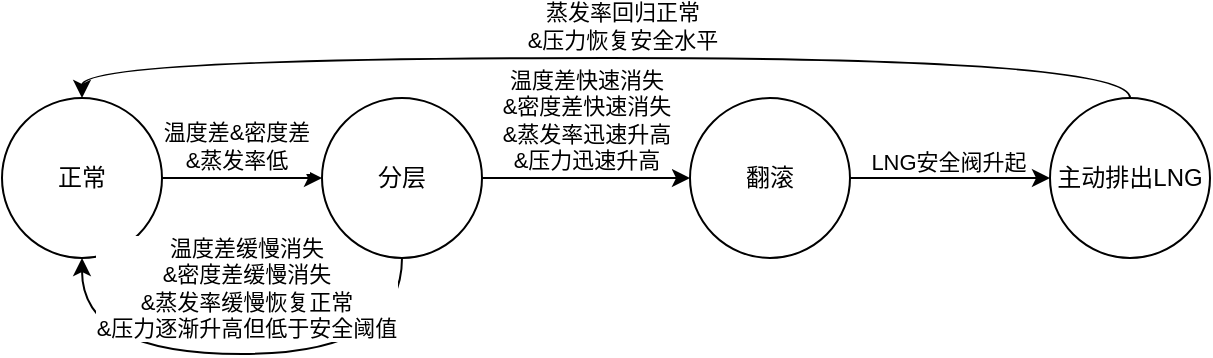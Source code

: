 <mxfile version="22.1.21" type="github" pages="2">
  <diagram name="第 1 页" id="PN9rrpQe-BgAwPrjrD3u">
    <mxGraphModel dx="1026" dy="651" grid="0" gridSize="10" guides="1" tooltips="1" connect="1" arrows="1" fold="1" page="0" pageScale="1" pageWidth="1200" pageHeight="1920" math="0" shadow="0">
      <root>
        <mxCell id="0" />
        <mxCell id="1" parent="0" />
        <mxCell id="u1P5wwpMpnLD1IzObOwC-3" value="" style="edgeStyle=orthogonalEdgeStyle;rounded=0;orthogonalLoop=1;jettySize=auto;html=1;" edge="1" parent="1" source="u1P5wwpMpnLD1IzObOwC-1" target="u1P5wwpMpnLD1IzObOwC-2">
          <mxGeometry relative="1" as="geometry" />
        </mxCell>
        <mxCell id="u1P5wwpMpnLD1IzObOwC-6" value="温度差&amp;amp;密度差&lt;br&gt;&amp;amp;蒸发率低" style="edgeLabel;html=1;align=center;verticalAlign=middle;resizable=0;points=[];" vertex="1" connectable="0" parent="u1P5wwpMpnLD1IzObOwC-3">
          <mxGeometry x="-0.075" y="-1" relative="1" as="geometry">
            <mxPoint y="-17" as="offset" />
          </mxGeometry>
        </mxCell>
        <mxCell id="u1P5wwpMpnLD1IzObOwC-1" value="正常" style="ellipse;whiteSpace=wrap;html=1;aspect=fixed;" vertex="1" parent="1">
          <mxGeometry x="320" y="234" width="80" height="80" as="geometry" />
        </mxCell>
        <mxCell id="u1P5wwpMpnLD1IzObOwC-5" value="" style="edgeStyle=orthogonalEdgeStyle;rounded=0;orthogonalLoop=1;jettySize=auto;html=1;" edge="1" parent="1" source="u1P5wwpMpnLD1IzObOwC-2" target="u1P5wwpMpnLD1IzObOwC-4">
          <mxGeometry relative="1" as="geometry" />
        </mxCell>
        <mxCell id="u1P5wwpMpnLD1IzObOwC-10" value="温度差快速消失&lt;br style=&quot;border-color: var(--border-color);&quot;&gt;&amp;amp;密度差快速消失&lt;br style=&quot;border-color: var(--border-color);&quot;&gt;&amp;amp;蒸发率迅速升高&lt;br&gt;&amp;amp;压力迅速升高" style="edgeLabel;html=1;align=center;verticalAlign=middle;resizable=0;points=[];" vertex="1" connectable="0" parent="u1P5wwpMpnLD1IzObOwC-5">
          <mxGeometry x="0.1" y="4" relative="1" as="geometry">
            <mxPoint x="-5" y="-25" as="offset" />
          </mxGeometry>
        </mxCell>
        <mxCell id="u1P5wwpMpnLD1IzObOwC-7" style="rounded=0;orthogonalLoop=1;jettySize=auto;html=1;entryX=0.5;entryY=1;entryDx=0;entryDy=0;elbow=vertical;edgeStyle=orthogonalEdgeStyle;curved=1;exitX=0.5;exitY=1;exitDx=0;exitDy=0;" edge="1" parent="1" source="u1P5wwpMpnLD1IzObOwC-2" target="u1P5wwpMpnLD1IzObOwC-1">
          <mxGeometry relative="1" as="geometry">
            <Array as="points">
              <mxPoint x="520" y="362" />
              <mxPoint x="360" y="362" />
            </Array>
          </mxGeometry>
        </mxCell>
        <mxCell id="u1P5wwpMpnLD1IzObOwC-8" value="温度差缓慢消失&lt;br&gt;&amp;amp;密度差缓慢消失&lt;br&gt;&amp;amp;蒸发率缓慢恢复正常&lt;br&gt;&amp;amp;压力逐渐升高但低于安全阈值" style="edgeLabel;html=1;align=center;verticalAlign=middle;resizable=0;points=[];" vertex="1" connectable="0" parent="u1P5wwpMpnLD1IzObOwC-7">
          <mxGeometry x="-0.05" relative="1" as="geometry">
            <mxPoint x="-5" y="-33" as="offset" />
          </mxGeometry>
        </mxCell>
        <mxCell id="u1P5wwpMpnLD1IzObOwC-2" value="分层" style="ellipse;whiteSpace=wrap;html=1;aspect=fixed;" vertex="1" parent="1">
          <mxGeometry x="480" y="234" width="80" height="80" as="geometry" />
        </mxCell>
        <mxCell id="u1P5wwpMpnLD1IzObOwC-12" value="LNG安全阀升起" style="edgeStyle=orthogonalEdgeStyle;rounded=0;orthogonalLoop=1;jettySize=auto;html=1;" edge="1" parent="1" source="u1P5wwpMpnLD1IzObOwC-4" target="u1P5wwpMpnLD1IzObOwC-11">
          <mxGeometry x="-0.02" y="8" relative="1" as="geometry">
            <mxPoint as="offset" />
          </mxGeometry>
        </mxCell>
        <mxCell id="u1P5wwpMpnLD1IzObOwC-4" value="翻滚" style="ellipse;whiteSpace=wrap;html=1;aspect=fixed;" vertex="1" parent="1">
          <mxGeometry x="664" y="234" width="80" height="80" as="geometry" />
        </mxCell>
        <mxCell id="u1P5wwpMpnLD1IzObOwC-13" style="edgeStyle=orthogonalEdgeStyle;rounded=0;orthogonalLoop=1;jettySize=auto;html=1;entryX=0.5;entryY=0;entryDx=0;entryDy=0;exitX=0.5;exitY=0;exitDx=0;exitDy=0;curved=1;" edge="1" parent="1" source="u1P5wwpMpnLD1IzObOwC-11" target="u1P5wwpMpnLD1IzObOwC-1">
          <mxGeometry relative="1" as="geometry" />
        </mxCell>
        <mxCell id="u1P5wwpMpnLD1IzObOwC-14" value="蒸发率回归正常&lt;br&gt;&amp;amp;压力恢复安全水平" style="edgeLabel;html=1;align=center;verticalAlign=middle;resizable=0;points=[];" vertex="1" connectable="0" parent="u1P5wwpMpnLD1IzObOwC-13">
          <mxGeometry x="-0.032" y="-2" relative="1" as="geometry">
            <mxPoint x="-1" y="-14" as="offset" />
          </mxGeometry>
        </mxCell>
        <mxCell id="u1P5wwpMpnLD1IzObOwC-11" value="主动排出LNG" style="ellipse;whiteSpace=wrap;html=1;aspect=fixed;" vertex="1" parent="1">
          <mxGeometry x="844" y="234" width="80" height="80" as="geometry" />
        </mxCell>
      </root>
    </mxGraphModel>
  </diagram>
  <diagram id="WGxzxoJzOWSbSLMipA8n" name="第 2 页">
    <mxGraphModel dx="1426" dy="651" grid="0" gridSize="10" guides="1" tooltips="1" connect="1" arrows="1" fold="1" page="0" pageScale="1" pageWidth="1200" pageHeight="1920" math="0" shadow="0">
      <root>
        <mxCell id="0" />
        <mxCell id="1" parent="0" />
        <mxCell id="NLAdDd1kZ3Q3CP9ADRvz-1" value="a1" style="ellipse;whiteSpace=wrap;html=1;aspect=fixed;" vertex="1" parent="1">
          <mxGeometry x="-40" y="141" width="31" height="31" as="geometry" />
        </mxCell>
        <mxCell id="NLAdDd1kZ3Q3CP9ADRvz-4" value="b1" style="ellipse;whiteSpace=wrap;html=1;aspect=fixed;" vertex="1" parent="1">
          <mxGeometry x="-5" y="141" width="31" height="31" as="geometry" />
        </mxCell>
        <mxCell id="NLAdDd1kZ3Q3CP9ADRvz-5" value="a: s&lt;br&gt;b: ms&lt;br&gt;c: min" style="text;html=1;strokeColor=none;fillColor=none;align=left;verticalAlign=middle;whiteSpace=wrap;rounded=0;" vertex="1" parent="1">
          <mxGeometry x="-83" y="105" width="43" height="30" as="geometry" />
        </mxCell>
        <mxCell id="NLAdDd1kZ3Q3CP9ADRvz-7" value="b2" style="ellipse;whiteSpace=wrap;html=1;aspect=fixed;" vertex="1" parent="1">
          <mxGeometry x="30" y="141" width="31" height="31" as="geometry" />
        </mxCell>
        <mxCell id="NLAdDd1kZ3Q3CP9ADRvz-8" value="b3" style="ellipse;whiteSpace=wrap;html=1;aspect=fixed;" vertex="1" parent="1">
          <mxGeometry x="65" y="141" width="31" height="31" as="geometry" />
        </mxCell>
        <mxCell id="NLAdDd1kZ3Q3CP9ADRvz-9" value="b4" style="ellipse;whiteSpace=wrap;html=1;aspect=fixed;" vertex="1" parent="1">
          <mxGeometry x="100" y="141" width="31" height="31" as="geometry" />
        </mxCell>
        <mxCell id="NLAdDd1kZ3Q3CP9ADRvz-11" value="b5" style="ellipse;whiteSpace=wrap;html=1;aspect=fixed;" vertex="1" parent="1">
          <mxGeometry x="135" y="141" width="31" height="31" as="geometry" />
        </mxCell>
        <mxCell id="NLAdDd1kZ3Q3CP9ADRvz-12" value="a2" style="ellipse;whiteSpace=wrap;html=1;aspect=fixed;" vertex="1" parent="1">
          <mxGeometry x="170" y="141" width="31" height="31" as="geometry" />
        </mxCell>
        <mxCell id="NLAdDd1kZ3Q3CP9ADRvz-13" value="b6" style="ellipse;whiteSpace=wrap;html=1;aspect=fixed;" vertex="1" parent="1">
          <mxGeometry x="205" y="141" width="31" height="31" as="geometry" />
        </mxCell>
        <mxCell id="NLAdDd1kZ3Q3CP9ADRvz-14" value="b7" style="ellipse;whiteSpace=wrap;html=1;aspect=fixed;" vertex="1" parent="1">
          <mxGeometry x="240" y="141" width="31" height="31" as="geometry" />
        </mxCell>
        <mxCell id="NLAdDd1kZ3Q3CP9ADRvz-15" value="b8" style="ellipse;whiteSpace=wrap;html=1;aspect=fixed;" vertex="1" parent="1">
          <mxGeometry x="275" y="141" width="31" height="31" as="geometry" />
        </mxCell>
        <mxCell id="NLAdDd1kZ3Q3CP9ADRvz-16" value="a3" style="ellipse;whiteSpace=wrap;html=1;aspect=fixed;" vertex="1" parent="1">
          <mxGeometry x="310" y="141" width="31" height="31" as="geometry" />
        </mxCell>
        <mxCell id="NLAdDd1kZ3Q3CP9ADRvz-17" value="c1" style="ellipse;whiteSpace=wrap;html=1;aspect=fixed;" vertex="1" parent="1">
          <mxGeometry x="345" y="141" width="31" height="31" as="geometry" />
        </mxCell>
      </root>
    </mxGraphModel>
  </diagram>
</mxfile>
